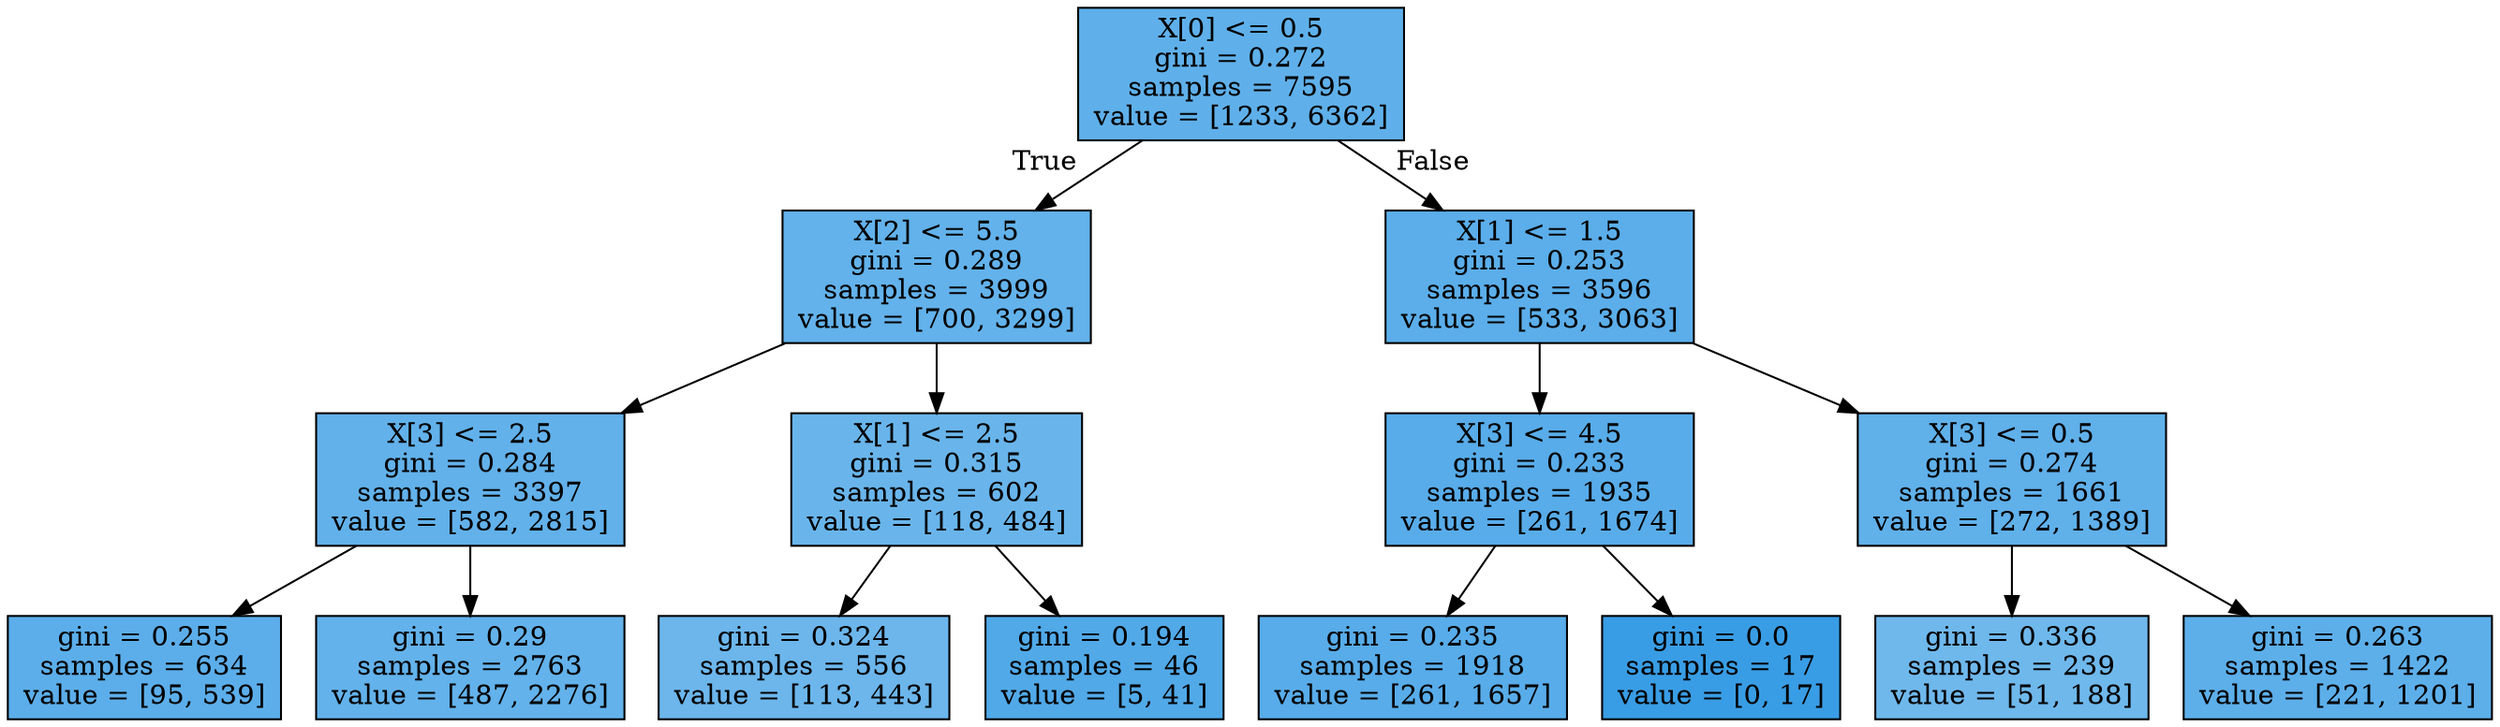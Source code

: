 digraph Tree {
node [shape=box, style="filled", color="black"] ;
0 [label="X[0] <= 0.5\ngini = 0.272\nsamples = 7595\nvalue = [1233, 6362]", fillcolor="#5fb0ea"] ;
1 [label="X[2] <= 5.5\ngini = 0.289\nsamples = 3999\nvalue = [700, 3299]", fillcolor="#63b2eb"] ;
0 -> 1 [labeldistance=2.5, labelangle=45, headlabel="True"] ;
2 [label="X[3] <= 2.5\ngini = 0.284\nsamples = 3397\nvalue = [582, 2815]", fillcolor="#62b1ea"] ;
1 -> 2 ;
3 [label="gini = 0.255\nsamples = 634\nvalue = [95, 539]", fillcolor="#5caeea"] ;
2 -> 3 ;
4 [label="gini = 0.29\nsamples = 2763\nvalue = [487, 2276]", fillcolor="#63b2eb"] ;
2 -> 4 ;
5 [label="X[1] <= 2.5\ngini = 0.315\nsamples = 602\nvalue = [118, 484]", fillcolor="#69b5eb"] ;
1 -> 5 ;
6 [label="gini = 0.324\nsamples = 556\nvalue = [113, 443]", fillcolor="#6cb6ec"] ;
5 -> 6 ;
7 [label="gini = 0.194\nsamples = 46\nvalue = [5, 41]", fillcolor="#51a9e8"] ;
5 -> 7 ;
8 [label="X[1] <= 1.5\ngini = 0.253\nsamples = 3596\nvalue = [533, 3063]", fillcolor="#5baeea"] ;
0 -> 8 [labeldistance=2.5, labelangle=-45, headlabel="False"] ;
9 [label="X[3] <= 4.5\ngini = 0.233\nsamples = 1935\nvalue = [261, 1674]", fillcolor="#58ace9"] ;
8 -> 9 ;
10 [label="gini = 0.235\nsamples = 1918\nvalue = [261, 1657]", fillcolor="#58ace9"] ;
9 -> 10 ;
11 [label="gini = 0.0\nsamples = 17\nvalue = [0, 17]", fillcolor="#399de5"] ;
9 -> 11 ;
12 [label="X[3] <= 0.5\ngini = 0.274\nsamples = 1661\nvalue = [272, 1389]", fillcolor="#60b0ea"] ;
8 -> 12 ;
13 [label="gini = 0.336\nsamples = 239\nvalue = [51, 188]", fillcolor="#6fb8ec"] ;
12 -> 13 ;
14 [label="gini = 0.263\nsamples = 1422\nvalue = [221, 1201]", fillcolor="#5dafea"] ;
12 -> 14 ;
}